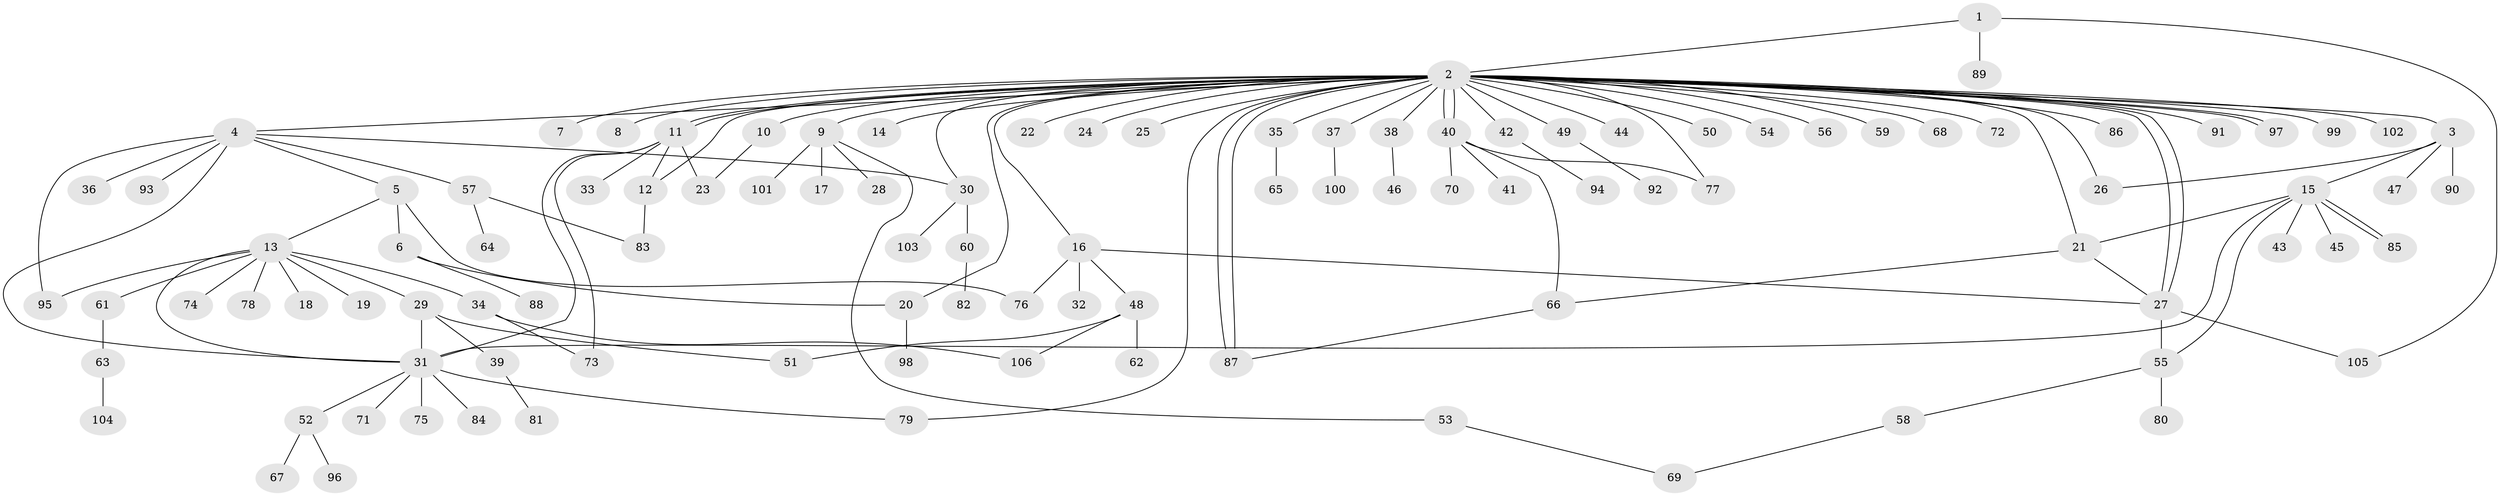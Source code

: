 // Generated by graph-tools (version 1.1) at 2025/26/03/09/25 03:26:02]
// undirected, 106 vertices, 136 edges
graph export_dot {
graph [start="1"]
  node [color=gray90,style=filled];
  1;
  2;
  3;
  4;
  5;
  6;
  7;
  8;
  9;
  10;
  11;
  12;
  13;
  14;
  15;
  16;
  17;
  18;
  19;
  20;
  21;
  22;
  23;
  24;
  25;
  26;
  27;
  28;
  29;
  30;
  31;
  32;
  33;
  34;
  35;
  36;
  37;
  38;
  39;
  40;
  41;
  42;
  43;
  44;
  45;
  46;
  47;
  48;
  49;
  50;
  51;
  52;
  53;
  54;
  55;
  56;
  57;
  58;
  59;
  60;
  61;
  62;
  63;
  64;
  65;
  66;
  67;
  68;
  69;
  70;
  71;
  72;
  73;
  74;
  75;
  76;
  77;
  78;
  79;
  80;
  81;
  82;
  83;
  84;
  85;
  86;
  87;
  88;
  89;
  90;
  91;
  92;
  93;
  94;
  95;
  96;
  97;
  98;
  99;
  100;
  101;
  102;
  103;
  104;
  105;
  106;
  1 -- 2;
  1 -- 89;
  1 -- 105;
  2 -- 3;
  2 -- 4;
  2 -- 7;
  2 -- 8;
  2 -- 9;
  2 -- 10;
  2 -- 11;
  2 -- 11;
  2 -- 12;
  2 -- 14;
  2 -- 16;
  2 -- 20;
  2 -- 21;
  2 -- 22;
  2 -- 24;
  2 -- 25;
  2 -- 26;
  2 -- 27;
  2 -- 27;
  2 -- 30;
  2 -- 35;
  2 -- 37;
  2 -- 38;
  2 -- 40;
  2 -- 40;
  2 -- 42;
  2 -- 44;
  2 -- 49;
  2 -- 50;
  2 -- 54;
  2 -- 56;
  2 -- 59;
  2 -- 68;
  2 -- 72;
  2 -- 77;
  2 -- 79;
  2 -- 86;
  2 -- 87;
  2 -- 87;
  2 -- 91;
  2 -- 97;
  2 -- 97;
  2 -- 99;
  2 -- 102;
  3 -- 15;
  3 -- 26;
  3 -- 47;
  3 -- 90;
  4 -- 5;
  4 -- 30;
  4 -- 31;
  4 -- 36;
  4 -- 57;
  4 -- 93;
  4 -- 95;
  5 -- 6;
  5 -- 13;
  5 -- 76;
  6 -- 20;
  6 -- 88;
  9 -- 17;
  9 -- 28;
  9 -- 53;
  9 -- 101;
  10 -- 23;
  11 -- 12;
  11 -- 23;
  11 -- 31;
  11 -- 33;
  11 -- 73;
  12 -- 83;
  13 -- 18;
  13 -- 19;
  13 -- 29;
  13 -- 31;
  13 -- 34;
  13 -- 61;
  13 -- 74;
  13 -- 78;
  13 -- 95;
  15 -- 21;
  15 -- 31;
  15 -- 43;
  15 -- 45;
  15 -- 55;
  15 -- 85;
  15 -- 85;
  16 -- 27;
  16 -- 32;
  16 -- 48;
  16 -- 76;
  20 -- 98;
  21 -- 27;
  21 -- 66;
  27 -- 55;
  27 -- 105;
  29 -- 31;
  29 -- 39;
  29 -- 51;
  30 -- 60;
  30 -- 103;
  31 -- 52;
  31 -- 71;
  31 -- 75;
  31 -- 79;
  31 -- 84;
  34 -- 73;
  34 -- 106;
  35 -- 65;
  37 -- 100;
  38 -- 46;
  39 -- 81;
  40 -- 41;
  40 -- 66;
  40 -- 70;
  40 -- 77;
  42 -- 94;
  48 -- 51;
  48 -- 62;
  48 -- 106;
  49 -- 92;
  52 -- 67;
  52 -- 96;
  53 -- 69;
  55 -- 58;
  55 -- 80;
  57 -- 64;
  57 -- 83;
  58 -- 69;
  60 -- 82;
  61 -- 63;
  63 -- 104;
  66 -- 87;
}
